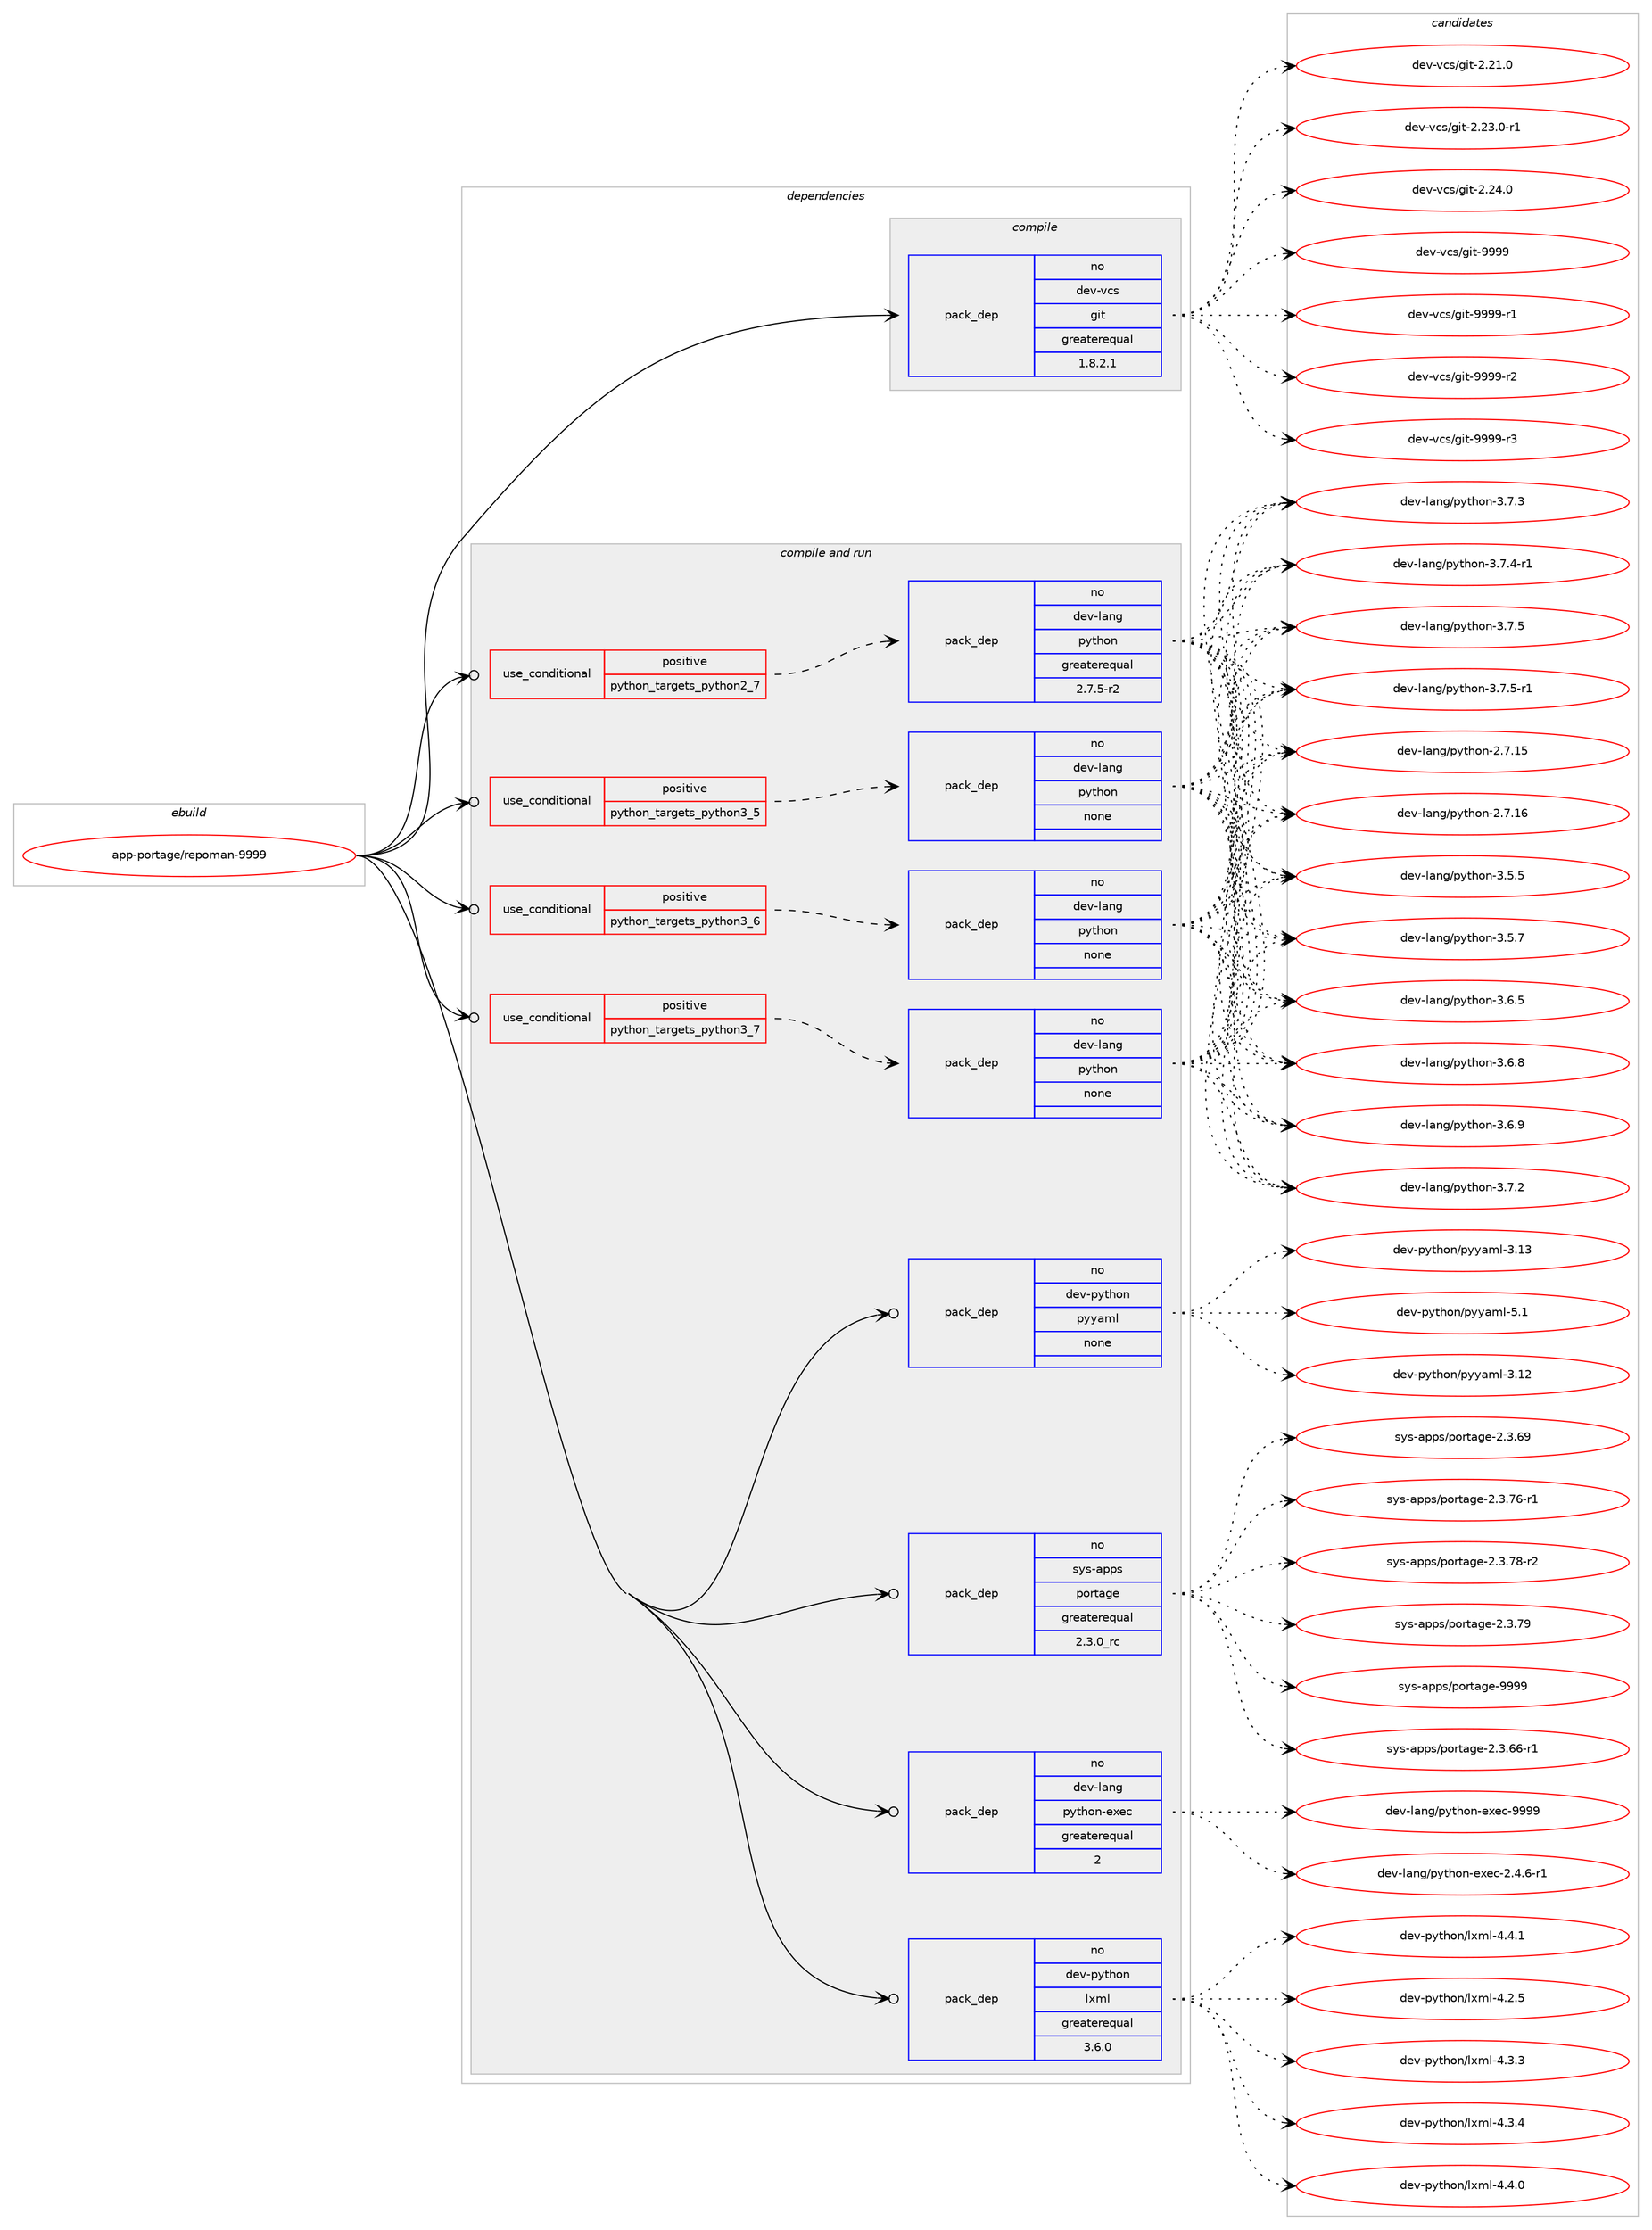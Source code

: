 digraph prolog {

# *************
# Graph options
# *************

newrank=true;
concentrate=true;
compound=true;
graph [rankdir=LR,fontname=Helvetica,fontsize=10,ranksep=1.5];#, ranksep=2.5, nodesep=0.2];
edge  [arrowhead=vee];
node  [fontname=Helvetica,fontsize=10];

# **********
# The ebuild
# **********

subgraph cluster_leftcol {
color=gray;
rank=same;
label=<<i>ebuild</i>>;
id [label="app-portage/repoman-9999", color=red, width=4, href="../app-portage/repoman-9999.svg"];
}

# ****************
# The dependencies
# ****************

subgraph cluster_midcol {
color=gray;
label=<<i>dependencies</i>>;
subgraph cluster_compile {
fillcolor="#eeeeee";
style=filled;
label=<<i>compile</i>>;
subgraph pack376630 {
dependency506735 [label=<<TABLE BORDER="0" CELLBORDER="1" CELLSPACING="0" CELLPADDING="4" WIDTH="220"><TR><TD ROWSPAN="6" CELLPADDING="30">pack_dep</TD></TR><TR><TD WIDTH="110">no</TD></TR><TR><TD>dev-vcs</TD></TR><TR><TD>git</TD></TR><TR><TD>greaterequal</TD></TR><TR><TD>1.8.2.1</TD></TR></TABLE>>, shape=none, color=blue];
}
id:e -> dependency506735:w [weight=20,style="solid",arrowhead="vee"];
}
subgraph cluster_compileandrun {
fillcolor="#eeeeee";
style=filled;
label=<<i>compile and run</i>>;
subgraph cond120950 {
dependency506736 [label=<<TABLE BORDER="0" CELLBORDER="1" CELLSPACING="0" CELLPADDING="4"><TR><TD ROWSPAN="3" CELLPADDING="10">use_conditional</TD></TR><TR><TD>positive</TD></TR><TR><TD>python_targets_python2_7</TD></TR></TABLE>>, shape=none, color=red];
subgraph pack376631 {
dependency506737 [label=<<TABLE BORDER="0" CELLBORDER="1" CELLSPACING="0" CELLPADDING="4" WIDTH="220"><TR><TD ROWSPAN="6" CELLPADDING="30">pack_dep</TD></TR><TR><TD WIDTH="110">no</TD></TR><TR><TD>dev-lang</TD></TR><TR><TD>python</TD></TR><TR><TD>greaterequal</TD></TR><TR><TD>2.7.5-r2</TD></TR></TABLE>>, shape=none, color=blue];
}
dependency506736:e -> dependency506737:w [weight=20,style="dashed",arrowhead="vee"];
}
id:e -> dependency506736:w [weight=20,style="solid",arrowhead="odotvee"];
subgraph cond120951 {
dependency506738 [label=<<TABLE BORDER="0" CELLBORDER="1" CELLSPACING="0" CELLPADDING="4"><TR><TD ROWSPAN="3" CELLPADDING="10">use_conditional</TD></TR><TR><TD>positive</TD></TR><TR><TD>python_targets_python3_5</TD></TR></TABLE>>, shape=none, color=red];
subgraph pack376632 {
dependency506739 [label=<<TABLE BORDER="0" CELLBORDER="1" CELLSPACING="0" CELLPADDING="4" WIDTH="220"><TR><TD ROWSPAN="6" CELLPADDING="30">pack_dep</TD></TR><TR><TD WIDTH="110">no</TD></TR><TR><TD>dev-lang</TD></TR><TR><TD>python</TD></TR><TR><TD>none</TD></TR><TR><TD></TD></TR></TABLE>>, shape=none, color=blue];
}
dependency506738:e -> dependency506739:w [weight=20,style="dashed",arrowhead="vee"];
}
id:e -> dependency506738:w [weight=20,style="solid",arrowhead="odotvee"];
subgraph cond120952 {
dependency506740 [label=<<TABLE BORDER="0" CELLBORDER="1" CELLSPACING="0" CELLPADDING="4"><TR><TD ROWSPAN="3" CELLPADDING="10">use_conditional</TD></TR><TR><TD>positive</TD></TR><TR><TD>python_targets_python3_6</TD></TR></TABLE>>, shape=none, color=red];
subgraph pack376633 {
dependency506741 [label=<<TABLE BORDER="0" CELLBORDER="1" CELLSPACING="0" CELLPADDING="4" WIDTH="220"><TR><TD ROWSPAN="6" CELLPADDING="30">pack_dep</TD></TR><TR><TD WIDTH="110">no</TD></TR><TR><TD>dev-lang</TD></TR><TR><TD>python</TD></TR><TR><TD>none</TD></TR><TR><TD></TD></TR></TABLE>>, shape=none, color=blue];
}
dependency506740:e -> dependency506741:w [weight=20,style="dashed",arrowhead="vee"];
}
id:e -> dependency506740:w [weight=20,style="solid",arrowhead="odotvee"];
subgraph cond120953 {
dependency506742 [label=<<TABLE BORDER="0" CELLBORDER="1" CELLSPACING="0" CELLPADDING="4"><TR><TD ROWSPAN="3" CELLPADDING="10">use_conditional</TD></TR><TR><TD>positive</TD></TR><TR><TD>python_targets_python3_7</TD></TR></TABLE>>, shape=none, color=red];
subgraph pack376634 {
dependency506743 [label=<<TABLE BORDER="0" CELLBORDER="1" CELLSPACING="0" CELLPADDING="4" WIDTH="220"><TR><TD ROWSPAN="6" CELLPADDING="30">pack_dep</TD></TR><TR><TD WIDTH="110">no</TD></TR><TR><TD>dev-lang</TD></TR><TR><TD>python</TD></TR><TR><TD>none</TD></TR><TR><TD></TD></TR></TABLE>>, shape=none, color=blue];
}
dependency506742:e -> dependency506743:w [weight=20,style="dashed",arrowhead="vee"];
}
id:e -> dependency506742:w [weight=20,style="solid",arrowhead="odotvee"];
subgraph pack376635 {
dependency506744 [label=<<TABLE BORDER="0" CELLBORDER="1" CELLSPACING="0" CELLPADDING="4" WIDTH="220"><TR><TD ROWSPAN="6" CELLPADDING="30">pack_dep</TD></TR><TR><TD WIDTH="110">no</TD></TR><TR><TD>dev-lang</TD></TR><TR><TD>python-exec</TD></TR><TR><TD>greaterequal</TD></TR><TR><TD>2</TD></TR></TABLE>>, shape=none, color=blue];
}
id:e -> dependency506744:w [weight=20,style="solid",arrowhead="odotvee"];
subgraph pack376636 {
dependency506745 [label=<<TABLE BORDER="0" CELLBORDER="1" CELLSPACING="0" CELLPADDING="4" WIDTH="220"><TR><TD ROWSPAN="6" CELLPADDING="30">pack_dep</TD></TR><TR><TD WIDTH="110">no</TD></TR><TR><TD>dev-python</TD></TR><TR><TD>lxml</TD></TR><TR><TD>greaterequal</TD></TR><TR><TD>3.6.0</TD></TR></TABLE>>, shape=none, color=blue];
}
id:e -> dependency506745:w [weight=20,style="solid",arrowhead="odotvee"];
subgraph pack376637 {
dependency506746 [label=<<TABLE BORDER="0" CELLBORDER="1" CELLSPACING="0" CELLPADDING="4" WIDTH="220"><TR><TD ROWSPAN="6" CELLPADDING="30">pack_dep</TD></TR><TR><TD WIDTH="110">no</TD></TR><TR><TD>dev-python</TD></TR><TR><TD>pyyaml</TD></TR><TR><TD>none</TD></TR><TR><TD></TD></TR></TABLE>>, shape=none, color=blue];
}
id:e -> dependency506746:w [weight=20,style="solid",arrowhead="odotvee"];
subgraph pack376638 {
dependency506747 [label=<<TABLE BORDER="0" CELLBORDER="1" CELLSPACING="0" CELLPADDING="4" WIDTH="220"><TR><TD ROWSPAN="6" CELLPADDING="30">pack_dep</TD></TR><TR><TD WIDTH="110">no</TD></TR><TR><TD>sys-apps</TD></TR><TR><TD>portage</TD></TR><TR><TD>greaterequal</TD></TR><TR><TD>2.3.0_rc</TD></TR></TABLE>>, shape=none, color=blue];
}
id:e -> dependency506747:w [weight=20,style="solid",arrowhead="odotvee"];
}
subgraph cluster_run {
fillcolor="#eeeeee";
style=filled;
label=<<i>run</i>>;
}
}

# **************
# The candidates
# **************

subgraph cluster_choices {
rank=same;
color=gray;
label=<<i>candidates</i>>;

subgraph choice376630 {
color=black;
nodesep=1;
choice10010111845118991154710310511645504650494648 [label="dev-vcs/git-2.21.0", color=red, width=4,href="../dev-vcs/git-2.21.0.svg"];
choice100101118451189911547103105116455046505146484511449 [label="dev-vcs/git-2.23.0-r1", color=red, width=4,href="../dev-vcs/git-2.23.0-r1.svg"];
choice10010111845118991154710310511645504650524648 [label="dev-vcs/git-2.24.0", color=red, width=4,href="../dev-vcs/git-2.24.0.svg"];
choice1001011184511899115471031051164557575757 [label="dev-vcs/git-9999", color=red, width=4,href="../dev-vcs/git-9999.svg"];
choice10010111845118991154710310511645575757574511449 [label="dev-vcs/git-9999-r1", color=red, width=4,href="../dev-vcs/git-9999-r1.svg"];
choice10010111845118991154710310511645575757574511450 [label="dev-vcs/git-9999-r2", color=red, width=4,href="../dev-vcs/git-9999-r2.svg"];
choice10010111845118991154710310511645575757574511451 [label="dev-vcs/git-9999-r3", color=red, width=4,href="../dev-vcs/git-9999-r3.svg"];
dependency506735:e -> choice10010111845118991154710310511645504650494648:w [style=dotted,weight="100"];
dependency506735:e -> choice100101118451189911547103105116455046505146484511449:w [style=dotted,weight="100"];
dependency506735:e -> choice10010111845118991154710310511645504650524648:w [style=dotted,weight="100"];
dependency506735:e -> choice1001011184511899115471031051164557575757:w [style=dotted,weight="100"];
dependency506735:e -> choice10010111845118991154710310511645575757574511449:w [style=dotted,weight="100"];
dependency506735:e -> choice10010111845118991154710310511645575757574511450:w [style=dotted,weight="100"];
dependency506735:e -> choice10010111845118991154710310511645575757574511451:w [style=dotted,weight="100"];
}
subgraph choice376631 {
color=black;
nodesep=1;
choice10010111845108971101034711212111610411111045504655464953 [label="dev-lang/python-2.7.15", color=red, width=4,href="../dev-lang/python-2.7.15.svg"];
choice10010111845108971101034711212111610411111045504655464954 [label="dev-lang/python-2.7.16", color=red, width=4,href="../dev-lang/python-2.7.16.svg"];
choice100101118451089711010347112121116104111110455146534653 [label="dev-lang/python-3.5.5", color=red, width=4,href="../dev-lang/python-3.5.5.svg"];
choice100101118451089711010347112121116104111110455146534655 [label="dev-lang/python-3.5.7", color=red, width=4,href="../dev-lang/python-3.5.7.svg"];
choice100101118451089711010347112121116104111110455146544653 [label="dev-lang/python-3.6.5", color=red, width=4,href="../dev-lang/python-3.6.5.svg"];
choice100101118451089711010347112121116104111110455146544656 [label="dev-lang/python-3.6.8", color=red, width=4,href="../dev-lang/python-3.6.8.svg"];
choice100101118451089711010347112121116104111110455146544657 [label="dev-lang/python-3.6.9", color=red, width=4,href="../dev-lang/python-3.6.9.svg"];
choice100101118451089711010347112121116104111110455146554650 [label="dev-lang/python-3.7.2", color=red, width=4,href="../dev-lang/python-3.7.2.svg"];
choice100101118451089711010347112121116104111110455146554651 [label="dev-lang/python-3.7.3", color=red, width=4,href="../dev-lang/python-3.7.3.svg"];
choice1001011184510897110103471121211161041111104551465546524511449 [label="dev-lang/python-3.7.4-r1", color=red, width=4,href="../dev-lang/python-3.7.4-r1.svg"];
choice100101118451089711010347112121116104111110455146554653 [label="dev-lang/python-3.7.5", color=red, width=4,href="../dev-lang/python-3.7.5.svg"];
choice1001011184510897110103471121211161041111104551465546534511449 [label="dev-lang/python-3.7.5-r1", color=red, width=4,href="../dev-lang/python-3.7.5-r1.svg"];
dependency506737:e -> choice10010111845108971101034711212111610411111045504655464953:w [style=dotted,weight="100"];
dependency506737:e -> choice10010111845108971101034711212111610411111045504655464954:w [style=dotted,weight="100"];
dependency506737:e -> choice100101118451089711010347112121116104111110455146534653:w [style=dotted,weight="100"];
dependency506737:e -> choice100101118451089711010347112121116104111110455146534655:w [style=dotted,weight="100"];
dependency506737:e -> choice100101118451089711010347112121116104111110455146544653:w [style=dotted,weight="100"];
dependency506737:e -> choice100101118451089711010347112121116104111110455146544656:w [style=dotted,weight="100"];
dependency506737:e -> choice100101118451089711010347112121116104111110455146544657:w [style=dotted,weight="100"];
dependency506737:e -> choice100101118451089711010347112121116104111110455146554650:w [style=dotted,weight="100"];
dependency506737:e -> choice100101118451089711010347112121116104111110455146554651:w [style=dotted,weight="100"];
dependency506737:e -> choice1001011184510897110103471121211161041111104551465546524511449:w [style=dotted,weight="100"];
dependency506737:e -> choice100101118451089711010347112121116104111110455146554653:w [style=dotted,weight="100"];
dependency506737:e -> choice1001011184510897110103471121211161041111104551465546534511449:w [style=dotted,weight="100"];
}
subgraph choice376632 {
color=black;
nodesep=1;
choice10010111845108971101034711212111610411111045504655464953 [label="dev-lang/python-2.7.15", color=red, width=4,href="../dev-lang/python-2.7.15.svg"];
choice10010111845108971101034711212111610411111045504655464954 [label="dev-lang/python-2.7.16", color=red, width=4,href="../dev-lang/python-2.7.16.svg"];
choice100101118451089711010347112121116104111110455146534653 [label="dev-lang/python-3.5.5", color=red, width=4,href="../dev-lang/python-3.5.5.svg"];
choice100101118451089711010347112121116104111110455146534655 [label="dev-lang/python-3.5.7", color=red, width=4,href="../dev-lang/python-3.5.7.svg"];
choice100101118451089711010347112121116104111110455146544653 [label="dev-lang/python-3.6.5", color=red, width=4,href="../dev-lang/python-3.6.5.svg"];
choice100101118451089711010347112121116104111110455146544656 [label="dev-lang/python-3.6.8", color=red, width=4,href="../dev-lang/python-3.6.8.svg"];
choice100101118451089711010347112121116104111110455146544657 [label="dev-lang/python-3.6.9", color=red, width=4,href="../dev-lang/python-3.6.9.svg"];
choice100101118451089711010347112121116104111110455146554650 [label="dev-lang/python-3.7.2", color=red, width=4,href="../dev-lang/python-3.7.2.svg"];
choice100101118451089711010347112121116104111110455146554651 [label="dev-lang/python-3.7.3", color=red, width=4,href="../dev-lang/python-3.7.3.svg"];
choice1001011184510897110103471121211161041111104551465546524511449 [label="dev-lang/python-3.7.4-r1", color=red, width=4,href="../dev-lang/python-3.7.4-r1.svg"];
choice100101118451089711010347112121116104111110455146554653 [label="dev-lang/python-3.7.5", color=red, width=4,href="../dev-lang/python-3.7.5.svg"];
choice1001011184510897110103471121211161041111104551465546534511449 [label="dev-lang/python-3.7.5-r1", color=red, width=4,href="../dev-lang/python-3.7.5-r1.svg"];
dependency506739:e -> choice10010111845108971101034711212111610411111045504655464953:w [style=dotted,weight="100"];
dependency506739:e -> choice10010111845108971101034711212111610411111045504655464954:w [style=dotted,weight="100"];
dependency506739:e -> choice100101118451089711010347112121116104111110455146534653:w [style=dotted,weight="100"];
dependency506739:e -> choice100101118451089711010347112121116104111110455146534655:w [style=dotted,weight="100"];
dependency506739:e -> choice100101118451089711010347112121116104111110455146544653:w [style=dotted,weight="100"];
dependency506739:e -> choice100101118451089711010347112121116104111110455146544656:w [style=dotted,weight="100"];
dependency506739:e -> choice100101118451089711010347112121116104111110455146544657:w [style=dotted,weight="100"];
dependency506739:e -> choice100101118451089711010347112121116104111110455146554650:w [style=dotted,weight="100"];
dependency506739:e -> choice100101118451089711010347112121116104111110455146554651:w [style=dotted,weight="100"];
dependency506739:e -> choice1001011184510897110103471121211161041111104551465546524511449:w [style=dotted,weight="100"];
dependency506739:e -> choice100101118451089711010347112121116104111110455146554653:w [style=dotted,weight="100"];
dependency506739:e -> choice1001011184510897110103471121211161041111104551465546534511449:w [style=dotted,weight="100"];
}
subgraph choice376633 {
color=black;
nodesep=1;
choice10010111845108971101034711212111610411111045504655464953 [label="dev-lang/python-2.7.15", color=red, width=4,href="../dev-lang/python-2.7.15.svg"];
choice10010111845108971101034711212111610411111045504655464954 [label="dev-lang/python-2.7.16", color=red, width=4,href="../dev-lang/python-2.7.16.svg"];
choice100101118451089711010347112121116104111110455146534653 [label="dev-lang/python-3.5.5", color=red, width=4,href="../dev-lang/python-3.5.5.svg"];
choice100101118451089711010347112121116104111110455146534655 [label="dev-lang/python-3.5.7", color=red, width=4,href="../dev-lang/python-3.5.7.svg"];
choice100101118451089711010347112121116104111110455146544653 [label="dev-lang/python-3.6.5", color=red, width=4,href="../dev-lang/python-3.6.5.svg"];
choice100101118451089711010347112121116104111110455146544656 [label="dev-lang/python-3.6.8", color=red, width=4,href="../dev-lang/python-3.6.8.svg"];
choice100101118451089711010347112121116104111110455146544657 [label="dev-lang/python-3.6.9", color=red, width=4,href="../dev-lang/python-3.6.9.svg"];
choice100101118451089711010347112121116104111110455146554650 [label="dev-lang/python-3.7.2", color=red, width=4,href="../dev-lang/python-3.7.2.svg"];
choice100101118451089711010347112121116104111110455146554651 [label="dev-lang/python-3.7.3", color=red, width=4,href="../dev-lang/python-3.7.3.svg"];
choice1001011184510897110103471121211161041111104551465546524511449 [label="dev-lang/python-3.7.4-r1", color=red, width=4,href="../dev-lang/python-3.7.4-r1.svg"];
choice100101118451089711010347112121116104111110455146554653 [label="dev-lang/python-3.7.5", color=red, width=4,href="../dev-lang/python-3.7.5.svg"];
choice1001011184510897110103471121211161041111104551465546534511449 [label="dev-lang/python-3.7.5-r1", color=red, width=4,href="../dev-lang/python-3.7.5-r1.svg"];
dependency506741:e -> choice10010111845108971101034711212111610411111045504655464953:w [style=dotted,weight="100"];
dependency506741:e -> choice10010111845108971101034711212111610411111045504655464954:w [style=dotted,weight="100"];
dependency506741:e -> choice100101118451089711010347112121116104111110455146534653:w [style=dotted,weight="100"];
dependency506741:e -> choice100101118451089711010347112121116104111110455146534655:w [style=dotted,weight="100"];
dependency506741:e -> choice100101118451089711010347112121116104111110455146544653:w [style=dotted,weight="100"];
dependency506741:e -> choice100101118451089711010347112121116104111110455146544656:w [style=dotted,weight="100"];
dependency506741:e -> choice100101118451089711010347112121116104111110455146544657:w [style=dotted,weight="100"];
dependency506741:e -> choice100101118451089711010347112121116104111110455146554650:w [style=dotted,weight="100"];
dependency506741:e -> choice100101118451089711010347112121116104111110455146554651:w [style=dotted,weight="100"];
dependency506741:e -> choice1001011184510897110103471121211161041111104551465546524511449:w [style=dotted,weight="100"];
dependency506741:e -> choice100101118451089711010347112121116104111110455146554653:w [style=dotted,weight="100"];
dependency506741:e -> choice1001011184510897110103471121211161041111104551465546534511449:w [style=dotted,weight="100"];
}
subgraph choice376634 {
color=black;
nodesep=1;
choice10010111845108971101034711212111610411111045504655464953 [label="dev-lang/python-2.7.15", color=red, width=4,href="../dev-lang/python-2.7.15.svg"];
choice10010111845108971101034711212111610411111045504655464954 [label="dev-lang/python-2.7.16", color=red, width=4,href="../dev-lang/python-2.7.16.svg"];
choice100101118451089711010347112121116104111110455146534653 [label="dev-lang/python-3.5.5", color=red, width=4,href="../dev-lang/python-3.5.5.svg"];
choice100101118451089711010347112121116104111110455146534655 [label="dev-lang/python-3.5.7", color=red, width=4,href="../dev-lang/python-3.5.7.svg"];
choice100101118451089711010347112121116104111110455146544653 [label="dev-lang/python-3.6.5", color=red, width=4,href="../dev-lang/python-3.6.5.svg"];
choice100101118451089711010347112121116104111110455146544656 [label="dev-lang/python-3.6.8", color=red, width=4,href="../dev-lang/python-3.6.8.svg"];
choice100101118451089711010347112121116104111110455146544657 [label="dev-lang/python-3.6.9", color=red, width=4,href="../dev-lang/python-3.6.9.svg"];
choice100101118451089711010347112121116104111110455146554650 [label="dev-lang/python-3.7.2", color=red, width=4,href="../dev-lang/python-3.7.2.svg"];
choice100101118451089711010347112121116104111110455146554651 [label="dev-lang/python-3.7.3", color=red, width=4,href="../dev-lang/python-3.7.3.svg"];
choice1001011184510897110103471121211161041111104551465546524511449 [label="dev-lang/python-3.7.4-r1", color=red, width=4,href="../dev-lang/python-3.7.4-r1.svg"];
choice100101118451089711010347112121116104111110455146554653 [label="dev-lang/python-3.7.5", color=red, width=4,href="../dev-lang/python-3.7.5.svg"];
choice1001011184510897110103471121211161041111104551465546534511449 [label="dev-lang/python-3.7.5-r1", color=red, width=4,href="../dev-lang/python-3.7.5-r1.svg"];
dependency506743:e -> choice10010111845108971101034711212111610411111045504655464953:w [style=dotted,weight="100"];
dependency506743:e -> choice10010111845108971101034711212111610411111045504655464954:w [style=dotted,weight="100"];
dependency506743:e -> choice100101118451089711010347112121116104111110455146534653:w [style=dotted,weight="100"];
dependency506743:e -> choice100101118451089711010347112121116104111110455146534655:w [style=dotted,weight="100"];
dependency506743:e -> choice100101118451089711010347112121116104111110455146544653:w [style=dotted,weight="100"];
dependency506743:e -> choice100101118451089711010347112121116104111110455146544656:w [style=dotted,weight="100"];
dependency506743:e -> choice100101118451089711010347112121116104111110455146544657:w [style=dotted,weight="100"];
dependency506743:e -> choice100101118451089711010347112121116104111110455146554650:w [style=dotted,weight="100"];
dependency506743:e -> choice100101118451089711010347112121116104111110455146554651:w [style=dotted,weight="100"];
dependency506743:e -> choice1001011184510897110103471121211161041111104551465546524511449:w [style=dotted,weight="100"];
dependency506743:e -> choice100101118451089711010347112121116104111110455146554653:w [style=dotted,weight="100"];
dependency506743:e -> choice1001011184510897110103471121211161041111104551465546534511449:w [style=dotted,weight="100"];
}
subgraph choice376635 {
color=black;
nodesep=1;
choice10010111845108971101034711212111610411111045101120101994550465246544511449 [label="dev-lang/python-exec-2.4.6-r1", color=red, width=4,href="../dev-lang/python-exec-2.4.6-r1.svg"];
choice10010111845108971101034711212111610411111045101120101994557575757 [label="dev-lang/python-exec-9999", color=red, width=4,href="../dev-lang/python-exec-9999.svg"];
dependency506744:e -> choice10010111845108971101034711212111610411111045101120101994550465246544511449:w [style=dotted,weight="100"];
dependency506744:e -> choice10010111845108971101034711212111610411111045101120101994557575757:w [style=dotted,weight="100"];
}
subgraph choice376636 {
color=black;
nodesep=1;
choice1001011184511212111610411111047108120109108455246504653 [label="dev-python/lxml-4.2.5", color=red, width=4,href="../dev-python/lxml-4.2.5.svg"];
choice1001011184511212111610411111047108120109108455246514651 [label="dev-python/lxml-4.3.3", color=red, width=4,href="../dev-python/lxml-4.3.3.svg"];
choice1001011184511212111610411111047108120109108455246514652 [label="dev-python/lxml-4.3.4", color=red, width=4,href="../dev-python/lxml-4.3.4.svg"];
choice1001011184511212111610411111047108120109108455246524648 [label="dev-python/lxml-4.4.0", color=red, width=4,href="../dev-python/lxml-4.4.0.svg"];
choice1001011184511212111610411111047108120109108455246524649 [label="dev-python/lxml-4.4.1", color=red, width=4,href="../dev-python/lxml-4.4.1.svg"];
dependency506745:e -> choice1001011184511212111610411111047108120109108455246504653:w [style=dotted,weight="100"];
dependency506745:e -> choice1001011184511212111610411111047108120109108455246514651:w [style=dotted,weight="100"];
dependency506745:e -> choice1001011184511212111610411111047108120109108455246514652:w [style=dotted,weight="100"];
dependency506745:e -> choice1001011184511212111610411111047108120109108455246524648:w [style=dotted,weight="100"];
dependency506745:e -> choice1001011184511212111610411111047108120109108455246524649:w [style=dotted,weight="100"];
}
subgraph choice376637 {
color=black;
nodesep=1;
choice1001011184511212111610411111047112121121971091084551464950 [label="dev-python/pyyaml-3.12", color=red, width=4,href="../dev-python/pyyaml-3.12.svg"];
choice1001011184511212111610411111047112121121971091084551464951 [label="dev-python/pyyaml-3.13", color=red, width=4,href="../dev-python/pyyaml-3.13.svg"];
choice10010111845112121116104111110471121211219710910845534649 [label="dev-python/pyyaml-5.1", color=red, width=4,href="../dev-python/pyyaml-5.1.svg"];
dependency506746:e -> choice1001011184511212111610411111047112121121971091084551464950:w [style=dotted,weight="100"];
dependency506746:e -> choice1001011184511212111610411111047112121121971091084551464951:w [style=dotted,weight="100"];
dependency506746:e -> choice10010111845112121116104111110471121211219710910845534649:w [style=dotted,weight="100"];
}
subgraph choice376638 {
color=black;
nodesep=1;
choice11512111545971121121154711211111411697103101455046514654544511449 [label="sys-apps/portage-2.3.66-r1", color=red, width=4,href="../sys-apps/portage-2.3.66-r1.svg"];
choice1151211154597112112115471121111141169710310145504651465457 [label="sys-apps/portage-2.3.69", color=red, width=4,href="../sys-apps/portage-2.3.69.svg"];
choice11512111545971121121154711211111411697103101455046514655544511449 [label="sys-apps/portage-2.3.76-r1", color=red, width=4,href="../sys-apps/portage-2.3.76-r1.svg"];
choice11512111545971121121154711211111411697103101455046514655564511450 [label="sys-apps/portage-2.3.78-r2", color=red, width=4,href="../sys-apps/portage-2.3.78-r2.svg"];
choice1151211154597112112115471121111141169710310145504651465557 [label="sys-apps/portage-2.3.79", color=red, width=4,href="../sys-apps/portage-2.3.79.svg"];
choice115121115459711211211547112111114116971031014557575757 [label="sys-apps/portage-9999", color=red, width=4,href="../sys-apps/portage-9999.svg"];
dependency506747:e -> choice11512111545971121121154711211111411697103101455046514654544511449:w [style=dotted,weight="100"];
dependency506747:e -> choice1151211154597112112115471121111141169710310145504651465457:w [style=dotted,weight="100"];
dependency506747:e -> choice11512111545971121121154711211111411697103101455046514655544511449:w [style=dotted,weight="100"];
dependency506747:e -> choice11512111545971121121154711211111411697103101455046514655564511450:w [style=dotted,weight="100"];
dependency506747:e -> choice1151211154597112112115471121111141169710310145504651465557:w [style=dotted,weight="100"];
dependency506747:e -> choice115121115459711211211547112111114116971031014557575757:w [style=dotted,weight="100"];
}
}

}
